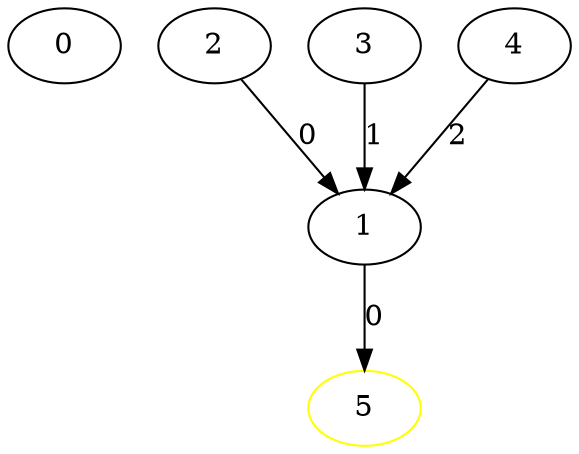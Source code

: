 digraph G {
0[symid=0,op=NaS,nodeT=sym,cv=0,bw=0,BB=0,SS=0,symidR=0];
1[symid=1,op=_sym_build_read_memory,nodeT=sym,cv=0,bw=0,BB=1,SS=0,symidR=0];
2[symid=-1,op=NaS,nodeT=runtimeInt,cv=0,bw=4,BB=1,SS=0,symidR=0];
3[symid=-1,op=NaS,nodeT=constantInt,cv=4,bw=4,BB=0,SS=0,symidR=0];
4[symid=-1,op=NaS,nodeT=constantInt,cv=1,bw=1,BB=0,SS=0,symidR=0];
5[symid=2,op=_sym_set_return_expression,nodeT=sym,cv=0,bw=0,BB=1,SS=1,symidR=0,color=yellow];
2->1 [label=0,bb=0];
3->1 [label=1,bb=0];
4->1 [label=2,bb=0];
1->5 [label=0,bb=0];
}
